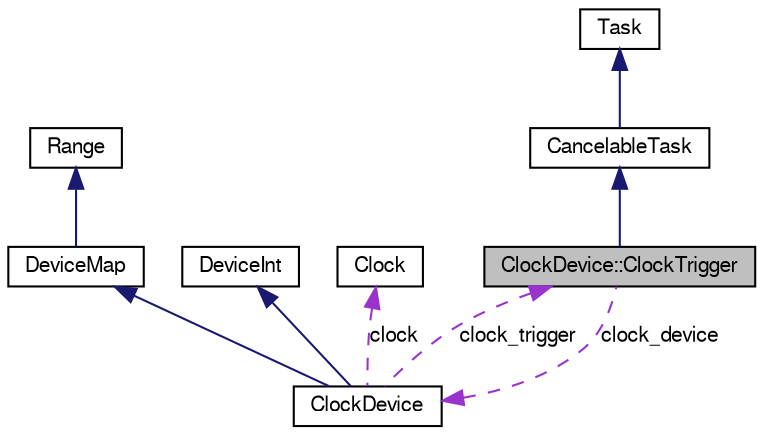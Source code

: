 digraph G
{
  edge [fontname="FreeSans",fontsize="10",labelfontname="FreeSans",labelfontsize="10"];
  node [fontname="FreeSans",fontsize="10",shape=record];
  Node1 [label="ClockDevice::ClockTrigger",height=0.2,width=0.4,color="black", fillcolor="grey75", style="filled" fontcolor="black"];
  Node2 -> Node1 [dir=back,color="midnightblue",fontsize="10",style="solid"];
  Node2 [label="CancelableTask",height=0.2,width=0.4,color="black", fillcolor="white", style="filled",URL="$classCancelableTask.html"];
  Node3 -> Node2 [dir=back,color="midnightblue",fontsize="10",style="solid"];
  Node3 [label="Task",height=0.2,width=0.4,color="black", fillcolor="white", style="filled",URL="$classTask.html"];
  Node4 -> Node1 [dir=back,color="darkorchid3",fontsize="10",style="dashed",label="clock_device"];
  Node4 [label="ClockDevice",height=0.2,width=0.4,color="black", fillcolor="white", style="filled",URL="$classClockDevice.html"];
  Node5 -> Node4 [dir=back,color="midnightblue",fontsize="10",style="solid"];
  Node5 [label="DeviceMap",height=0.2,width=0.4,color="black", fillcolor="white", style="filled",URL="$classDeviceMap.html"];
  Node6 -> Node5 [dir=back,color="midnightblue",fontsize="10",style="solid"];
  Node6 [label="Range",height=0.2,width=0.4,color="black", fillcolor="white", style="filled",URL="$classRange.html"];
  Node7 -> Node4 [dir=back,color="midnightblue",fontsize="10",style="solid"];
  Node7 [label="DeviceInt",height=0.2,width=0.4,color="black", fillcolor="white", style="filled",URL="$classDeviceInt.html"];
  Node1 -> Node4 [dir=back,color="darkorchid3",fontsize="10",style="dashed",label="clock_trigger"];
  Node8 -> Node4 [dir=back,color="darkorchid3",fontsize="10",style="dashed",label="clock"];
  Node8 [label="Clock",height=0.2,width=0.4,color="black", fillcolor="white", style="filled",URL="$classClock.html"];
}
